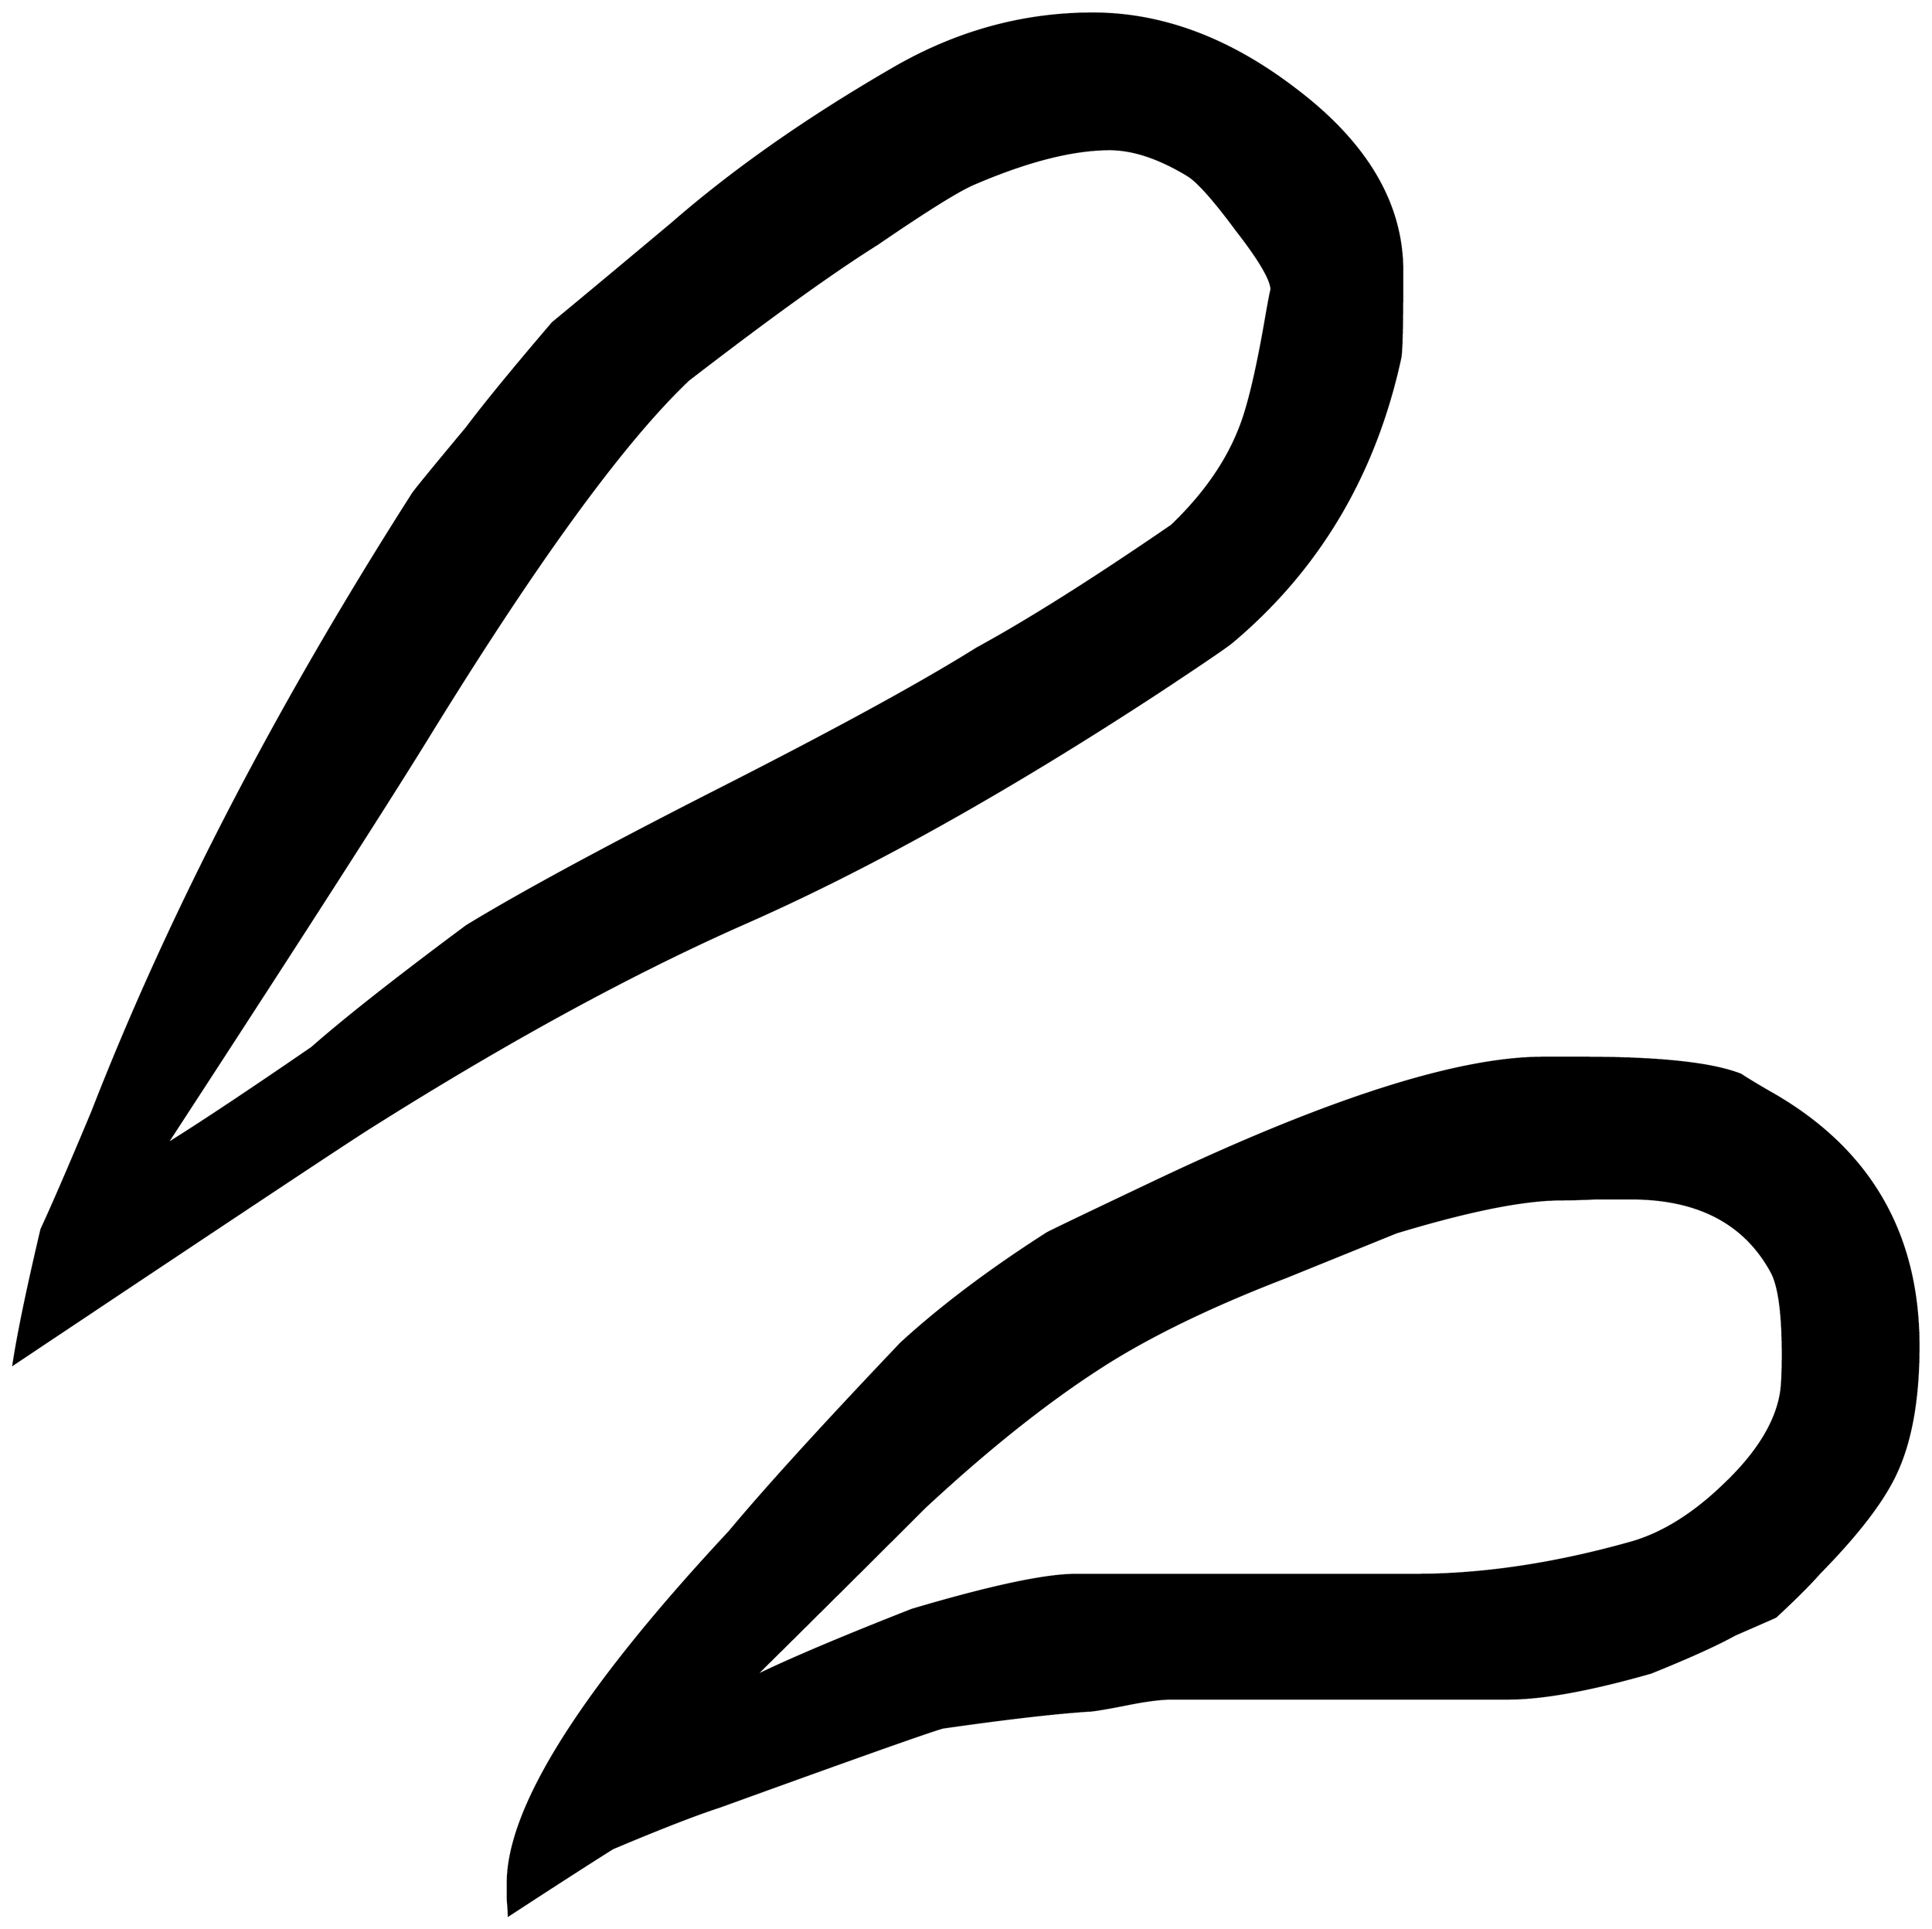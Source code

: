 


\begin{tikzpicture}[y=0.80pt, x=0.80pt, yscale=-1.0, xscale=1.0, inner sep=0pt, outer sep=0pt]
\begin{scope}[shift={(100.0,1702.0)},nonzero rule]
  \path[draw=.,fill=.,line width=1.600pt] (1473.0,-1273.0) ..
    controls (1473.0,-1221.0) and (1472.333,-1192.0) ..
    (1471.0,-1186.0) .. controls (1445.667,-1069.333) and
    (1389.333,-974.333) .. (1302.0,-901.0) .. controls
    (1295.333,-895.667) and (1271.333,-879.333) .. (1230.0,-852.0) ..
    controls (1077.333,-752.0) and (939.0,-674.667) ..
    (815.0,-620.0) .. controls (701.667,-570.0) and (576.333,-501.667)
    .. (439.0,-415.0) .. controls (417.667,-401.667) and
    (298.667,-322.667) .. (82.0,-178.0) .. controls (86.667,-208.667)
    and (96.0,-253.667) .. (110.0,-313.0) .. controls
    (122.0,-339.0) and (139.0,-378.333) .. (161.0,-431.0) ..
    controls (238.333,-629.667) and (345.333,-836.0) ..
    (482.0,-1050.0) .. controls (484.667,-1054.0) and
    (502.667,-1076.0) .. (536.0,-1116.0) .. controls
    (554.0,-1140.0) and (582.667,-1175.0) .. (622.0,-1221.0) ..
    controls (648.667,-1243.0) and (688.667,-1276.333) ..
    (742.0,-1321.0) .. controls (804.0,-1375.0) and
    (878.333,-1427.0) .. (965.0,-1477.0) .. controls
    (1027.667,-1513.0) and (1093.667,-1531.0) .. (1163.0,-1531.0) ..
    controls (1232.333,-1531.0) and (1300.0,-1505.667) ..
    (1366.0,-1455.0) .. controls (1437.333,-1401.0) and
    (1473.0,-1340.333) .. (1473.0,-1273.0) -- cycle(1990.0,-196.0)
    .. controls (1990.0,-144.0) and (1982.667,-102.0) ..
    (1968.0,-70.0) .. controls (1955.333,-42.0) and (1929.667,-8.333)
    .. (1891.0,31.0) .. controls (1881.667,41.667) and (1867.0,56.333)
    .. (1847.0,75.0) .. controls (1845.667,75.667) and (1832.0,81.667)
    .. (1806.0,93.0) .. controls (1788.0,103.0) and
    (1760.0,115.667) .. (1722.0,131.0) .. controls (1661.333,148.333)
    and (1613.667,157.0) .. (1579.0,157.0) -- (1242.0,157.0) ..
    controls (1232.0,157.0) and (1218.333,158.667) .. (1201.0,162.0)
    .. controls (1181.0,166.0) and (1167.667,168.333) ..
    (1161.0,169.0) .. controls (1127.667,171.0) and (1078.333,176.667)
    .. (1013.0,186.0) .. controls (1002.333,188.667) and
    (928.0,215.0) .. (790.0,265.0) .. controls (765.333,273.0) and
    (729.333,287.0) .. (682.0,307.0) .. controls (658.667,321.667) and
    (624.0,344.0) .. (578.0,374.0) .. controls (578.0,370.667) and
    (577.667,365.333) .. (577.0,358.0) .. controls (577.0,351.333) and
    (577.0,346.0) .. (577.0,342.0) .. controls (577.0,266.0) and
    (651.0,148.667) .. (799.0,-10.0) .. controls (835.667,-54.0) and
    (893.0,-117.0) .. (971.0,-199.0) .. controls (1011.0,-235.667)
    and (1059.667,-272.333) .. (1117.0,-309.0) .. controls
    (1119.0,-310.333) and (1153.0,-326.667) .. (1219.0,-358.0) ..
    controls (1396.333,-442.667) and (1528.0,-485.0) ..
    (1614.0,-485.0) -- (1655.0,-485.0) .. controls
    (1731.0,-485.0) and (1783.333,-479.333) .. (1812.0,-468.0) ..
    controls (1818.0,-464.0) and (1827.333,-458.333) ..
    (1840.0,-451.0) .. controls (1940.0,-395.0) and
    (1990.0,-310.0) .. (1990.0,-196.0) -- cycle(1342.0,-1254.0)
    .. controls (1342.0,-1264.0) and (1330.333,-1284.0) ..
    (1307.0,-1314.0) .. controls (1284.333,-1344.667) and
    (1268.0,-1363.0) .. (1258.0,-1369.0) .. controls
    (1229.333,-1386.333) and (1203.333,-1395.0) .. (1180.0,-1395.0) ..
    controls (1142.667,-1395.0) and (1097.0,-1383.333) ..
    (1043.0,-1360.0) .. controls (1027.667,-1353.333) and
    (995.667,-1333.333) .. (947.0,-1300.0) .. controls
    (902.333,-1272.0) and (839.333,-1226.667) .. (758.0,-1164.0) ..
    controls (693.333,-1102.667) and (607.0,-984.333) ..
    (499.0,-809.0) .. controls (456.333,-739.667) and (368.333,-602.667)
    .. (235.0,-398.0) .. controls (268.333,-418.667) and
    (317.0,-451.0) .. (381.0,-495.0) .. controls (414.333,-524.333)
    and (466.0,-565.0) .. (536.0,-617.0) .. controls
    (590.667,-650.333) and (675.667,-696.333) .. (791.0,-755.0) ..
    controls (906.333,-813.667) and (991.667,-860.333) ..
    (1047.0,-895.0) .. controls (1098.333,-923.0) and
    (1163.333,-964.0) .. (1242.0,-1018.0) .. controls
    (1274.0,-1048.667) and (1296.667,-1081.0) .. (1310.0,-1115.0) ..
    controls (1318.667,-1136.333) and (1327.667,-1174.333) ..
    (1337.0,-1229.0) .. controls (1340.333,-1247.667) and
    (1342.0,-1256.0) .. (1342.0,-1254.0) -- cycle(1854.0,-188.0)
    .. controls (1854.0,-228.667) and (1850.333,-256.0) ..
    (1843.0,-270.0) .. controls (1816.333,-319.333) and
    (1769.333,-344.0) .. (1702.0,-344.0) .. controls
    (1694.0,-344.0) and (1682.333,-344.0) .. (1667.0,-344.0) ..
    controls (1651.667,-343.333) and (1640.0,-343.0) ..
    (1632.0,-343.0) .. controls (1594.667,-343.0) and
    (1539.667,-332.0) .. (1467.0,-310.0) .. controls
    (1442.333,-300.0) and (1405.333,-285.0) .. (1356.0,-265.0) ..
    controls (1286.667,-238.333) and (1228.667,-210.667) ..
    (1182.0,-182.0) .. controls (1124.0,-146.0) and
    (1061.333,-96.667) .. (994.0,-34.0) .. controls (937.333,22.667) and
    (880.667,79.0) .. (824.0,135.0) .. controls (858.0,118.333) and
    (910.667,96.0) .. (982.0,68.0) .. controls (1060.667,44.667) and
    (1115.333,33.0) .. (1146.0,33.0) -- (1486.0,33.0) .. controls
    (1553.333,33.0) and (1625.0,22.333) .. (1701.0,1.0) .. controls
    (1732.333,-7.667) and (1763.333,-26.667) .. (1794.0,-56.0) ..
    controls (1827.333,-87.333) and (1846.667,-118.0) ..
    (1852.0,-148.0) .. controls (1853.333,-155.333) and
    (1854.0,-168.667) .. (1854.0,-188.0) -- cycle;
\end{scope}

\end{tikzpicture}

